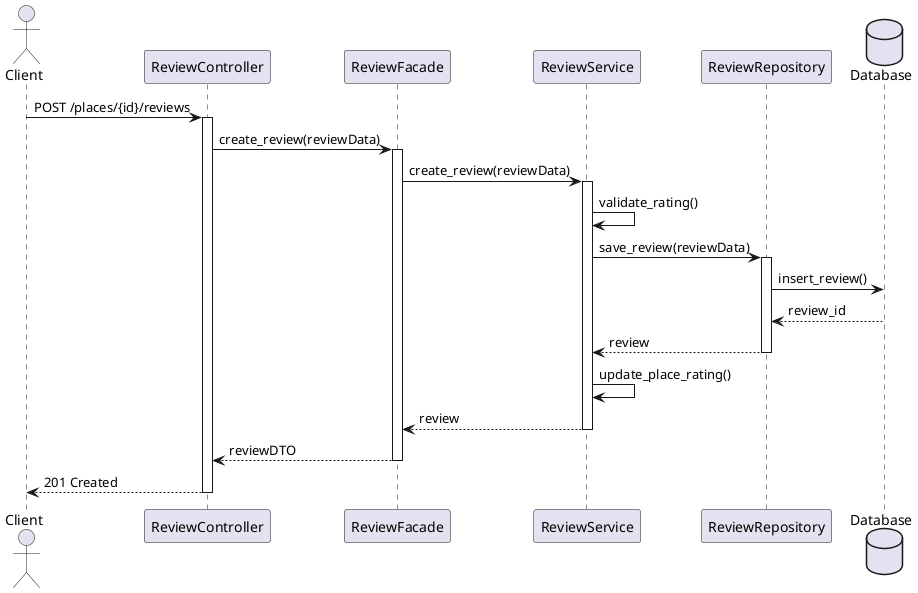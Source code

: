 @startuml Review Submission Sequence
Actor Client
participant ReviewController
participant ReviewFacade
participant ReviewService
participant ReviewRepository
database Database

Client -> ReviewController : POST /places/{id}/reviews
activate ReviewController

ReviewController -> ReviewFacade : create_review(reviewData)
activate ReviewFacade

ReviewFacade -> ReviewService : create_review(reviewData)
activate ReviewService

ReviewService -> ReviewService : validate_rating()
ReviewService -> ReviewRepository : save_review(reviewData)
activate ReviewRepository

ReviewRepository -> Database : insert_review()
Database --> ReviewRepository : review_id
ReviewRepository --> ReviewService : review
deactivate ReviewRepository

ReviewService -> ReviewService : update_place_rating()
ReviewService --> ReviewFacade : review
deactivate ReviewService

ReviewFacade --> ReviewController : reviewDTO
deactivate ReviewFacade

ReviewController --> Client : 201 Created
deactivate ReviewController

@enduml

